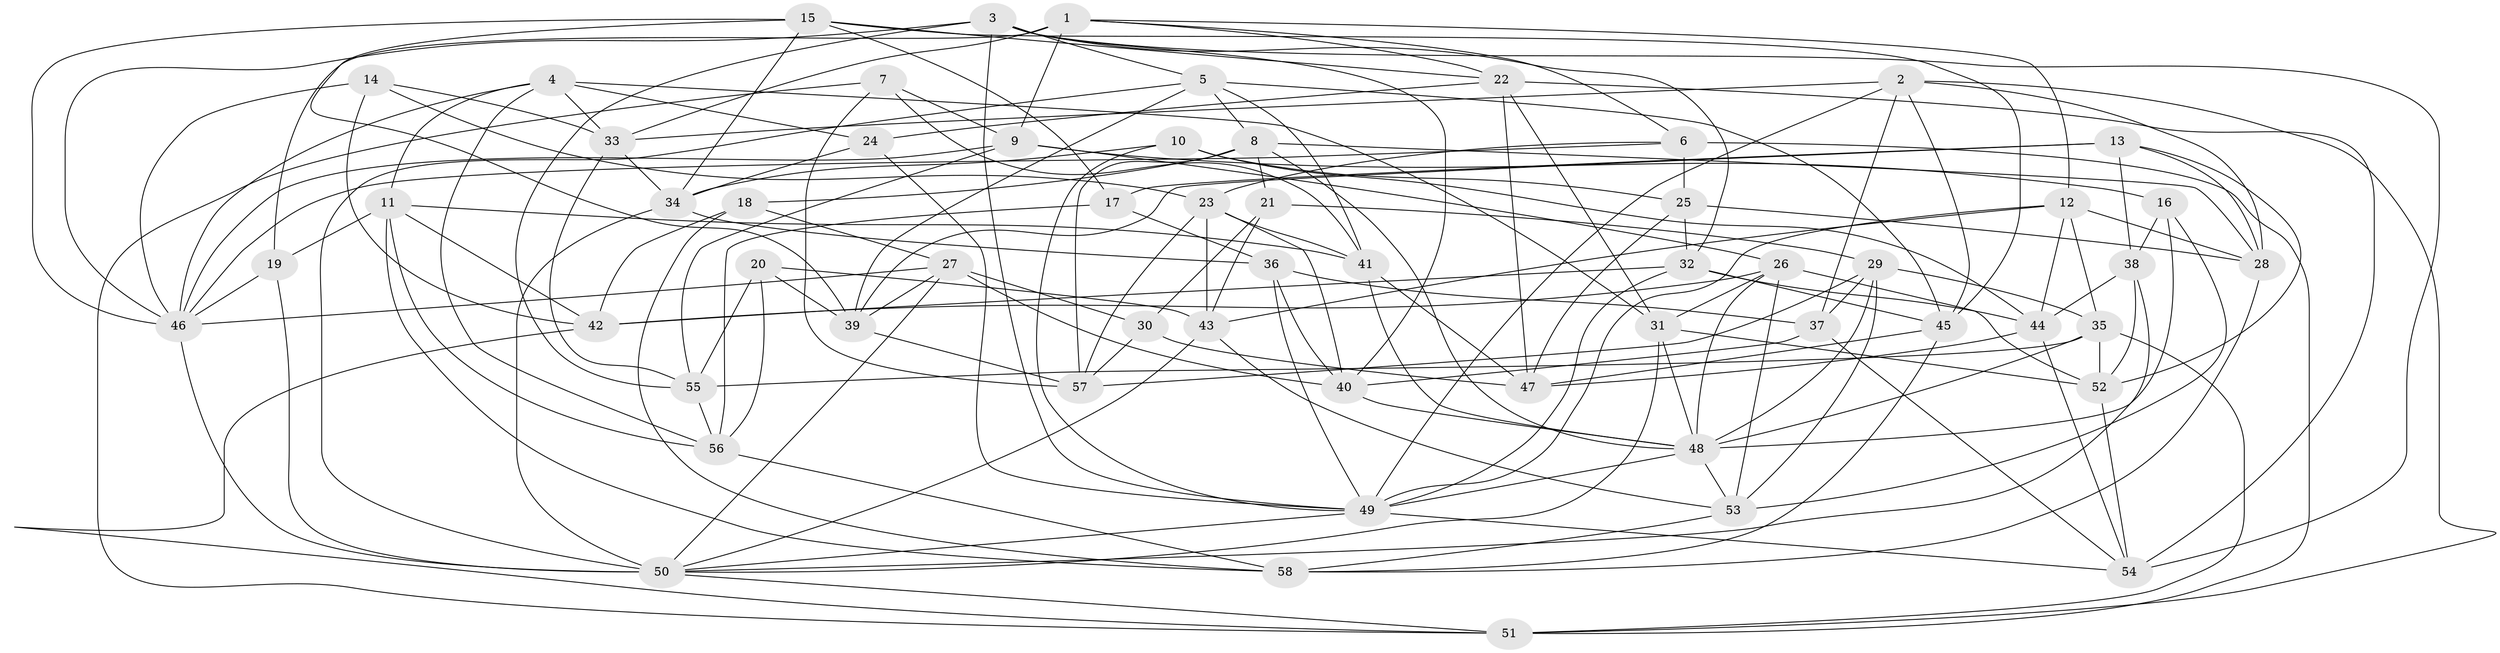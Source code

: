 // original degree distribution, {4: 1.0}
// Generated by graph-tools (version 1.1) at 2025/26/03/09/25 03:26:54]
// undirected, 58 vertices, 168 edges
graph export_dot {
graph [start="1"]
  node [color=gray90,style=filled];
  1;
  2;
  3;
  4;
  5;
  6;
  7;
  8;
  9;
  10;
  11;
  12;
  13;
  14;
  15;
  16;
  17;
  18;
  19;
  20;
  21;
  22;
  23;
  24;
  25;
  26;
  27;
  28;
  29;
  30;
  31;
  32;
  33;
  34;
  35;
  36;
  37;
  38;
  39;
  40;
  41;
  42;
  43;
  44;
  45;
  46;
  47;
  48;
  49;
  50;
  51;
  52;
  53;
  54;
  55;
  56;
  57;
  58;
  1 -- 6 [weight=1.0];
  1 -- 9 [weight=1.0];
  1 -- 12 [weight=1.0];
  1 -- 19 [weight=1.0];
  1 -- 22 [weight=1.0];
  1 -- 33 [weight=1.0];
  2 -- 28 [weight=1.0];
  2 -- 33 [weight=1.0];
  2 -- 37 [weight=1.0];
  2 -- 45 [weight=1.0];
  2 -- 49 [weight=1.0];
  2 -- 51 [weight=1.0];
  3 -- 5 [weight=1.0];
  3 -- 32 [weight=1.0];
  3 -- 40 [weight=1.0];
  3 -- 46 [weight=2.0];
  3 -- 49 [weight=1.0];
  3 -- 54 [weight=1.0];
  3 -- 55 [weight=1.0];
  4 -- 11 [weight=1.0];
  4 -- 24 [weight=1.0];
  4 -- 31 [weight=1.0];
  4 -- 33 [weight=1.0];
  4 -- 46 [weight=1.0];
  4 -- 56 [weight=1.0];
  5 -- 8 [weight=1.0];
  5 -- 39 [weight=1.0];
  5 -- 41 [weight=1.0];
  5 -- 45 [weight=1.0];
  5 -- 50 [weight=1.0];
  6 -- 23 [weight=1.0];
  6 -- 25 [weight=2.0];
  6 -- 46 [weight=1.0];
  6 -- 51 [weight=1.0];
  7 -- 9 [weight=1.0];
  7 -- 41 [weight=1.0];
  7 -- 51 [weight=1.0];
  7 -- 57 [weight=1.0];
  8 -- 18 [weight=1.0];
  8 -- 21 [weight=1.0];
  8 -- 28 [weight=1.0];
  8 -- 48 [weight=1.0];
  8 -- 57 [weight=1.0];
  9 -- 16 [weight=1.0];
  9 -- 26 [weight=1.0];
  9 -- 46 [weight=1.0];
  9 -- 55 [weight=1.0];
  10 -- 25 [weight=1.0];
  10 -- 34 [weight=1.0];
  10 -- 44 [weight=1.0];
  10 -- 49 [weight=1.0];
  11 -- 19 [weight=1.0];
  11 -- 41 [weight=1.0];
  11 -- 42 [weight=1.0];
  11 -- 56 [weight=1.0];
  11 -- 58 [weight=1.0];
  12 -- 28 [weight=1.0];
  12 -- 35 [weight=1.0];
  12 -- 43 [weight=1.0];
  12 -- 44 [weight=1.0];
  12 -- 49 [weight=1.0];
  13 -- 17 [weight=1.0];
  13 -- 28 [weight=1.0];
  13 -- 38 [weight=2.0];
  13 -- 39 [weight=1.0];
  13 -- 52 [weight=1.0];
  14 -- 23 [weight=1.0];
  14 -- 33 [weight=1.0];
  14 -- 42 [weight=1.0];
  14 -- 46 [weight=1.0];
  15 -- 17 [weight=1.0];
  15 -- 22 [weight=1.0];
  15 -- 34 [weight=1.0];
  15 -- 39 [weight=1.0];
  15 -- 45 [weight=1.0];
  15 -- 46 [weight=1.0];
  16 -- 38 [weight=1.0];
  16 -- 48 [weight=1.0];
  16 -- 53 [weight=1.0];
  17 -- 36 [weight=1.0];
  17 -- 56 [weight=1.0];
  18 -- 27 [weight=1.0];
  18 -- 42 [weight=1.0];
  18 -- 58 [weight=1.0];
  19 -- 46 [weight=1.0];
  19 -- 50 [weight=1.0];
  20 -- 39 [weight=1.0];
  20 -- 43 [weight=1.0];
  20 -- 55 [weight=1.0];
  20 -- 56 [weight=1.0];
  21 -- 29 [weight=1.0];
  21 -- 30 [weight=1.0];
  21 -- 43 [weight=1.0];
  22 -- 24 [weight=1.0];
  22 -- 31 [weight=1.0];
  22 -- 47 [weight=1.0];
  22 -- 54 [weight=1.0];
  23 -- 40 [weight=1.0];
  23 -- 41 [weight=1.0];
  23 -- 43 [weight=1.0];
  23 -- 57 [weight=1.0];
  24 -- 34 [weight=1.0];
  24 -- 49 [weight=1.0];
  25 -- 28 [weight=1.0];
  25 -- 32 [weight=1.0];
  25 -- 47 [weight=1.0];
  26 -- 31 [weight=1.0];
  26 -- 42 [weight=1.0];
  26 -- 48 [weight=1.0];
  26 -- 52 [weight=1.0];
  26 -- 53 [weight=1.0];
  27 -- 30 [weight=1.0];
  27 -- 39 [weight=1.0];
  27 -- 40 [weight=1.0];
  27 -- 46 [weight=1.0];
  27 -- 50 [weight=1.0];
  28 -- 58 [weight=1.0];
  29 -- 35 [weight=1.0];
  29 -- 37 [weight=1.0];
  29 -- 48 [weight=1.0];
  29 -- 53 [weight=1.0];
  29 -- 57 [weight=1.0];
  30 -- 47 [weight=3.0];
  30 -- 57 [weight=1.0];
  31 -- 48 [weight=1.0];
  31 -- 50 [weight=1.0];
  31 -- 52 [weight=1.0];
  32 -- 42 [weight=1.0];
  32 -- 44 [weight=1.0];
  32 -- 45 [weight=1.0];
  32 -- 49 [weight=1.0];
  33 -- 34 [weight=1.0];
  33 -- 55 [weight=1.0];
  34 -- 36 [weight=1.0];
  34 -- 50 [weight=1.0];
  35 -- 48 [weight=1.0];
  35 -- 51 [weight=1.0];
  35 -- 52 [weight=1.0];
  35 -- 55 [weight=1.0];
  36 -- 37 [weight=2.0];
  36 -- 40 [weight=1.0];
  36 -- 49 [weight=1.0];
  37 -- 40 [weight=1.0];
  37 -- 54 [weight=1.0];
  38 -- 44 [weight=1.0];
  38 -- 50 [weight=1.0];
  38 -- 52 [weight=1.0];
  39 -- 57 [weight=1.0];
  40 -- 48 [weight=1.0];
  41 -- 47 [weight=1.0];
  41 -- 48 [weight=1.0];
  42 -- 51 [weight=1.0];
  43 -- 50 [weight=1.0];
  43 -- 53 [weight=1.0];
  44 -- 47 [weight=1.0];
  44 -- 54 [weight=1.0];
  45 -- 47 [weight=1.0];
  45 -- 58 [weight=1.0];
  46 -- 50 [weight=1.0];
  48 -- 49 [weight=1.0];
  48 -- 53 [weight=1.0];
  49 -- 50 [weight=1.0];
  49 -- 54 [weight=1.0];
  50 -- 51 [weight=1.0];
  52 -- 54 [weight=1.0];
  53 -- 58 [weight=1.0];
  55 -- 56 [weight=1.0];
  56 -- 58 [weight=1.0];
}
